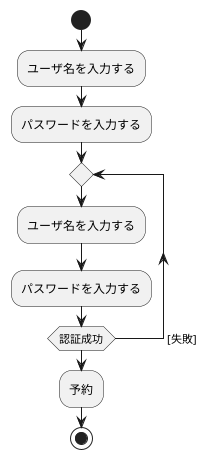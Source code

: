 @startuml 演習7-1
|ユーザ|

|ユーザ|
start
    :ユーザ名を入力する;
    :パスワードを入力する;
    repeat
       :ユーザ名を入力する;
       :パスワードを入力する;
    repeat while (認証成功) -> [失敗]


:予約;
stop
@enduml